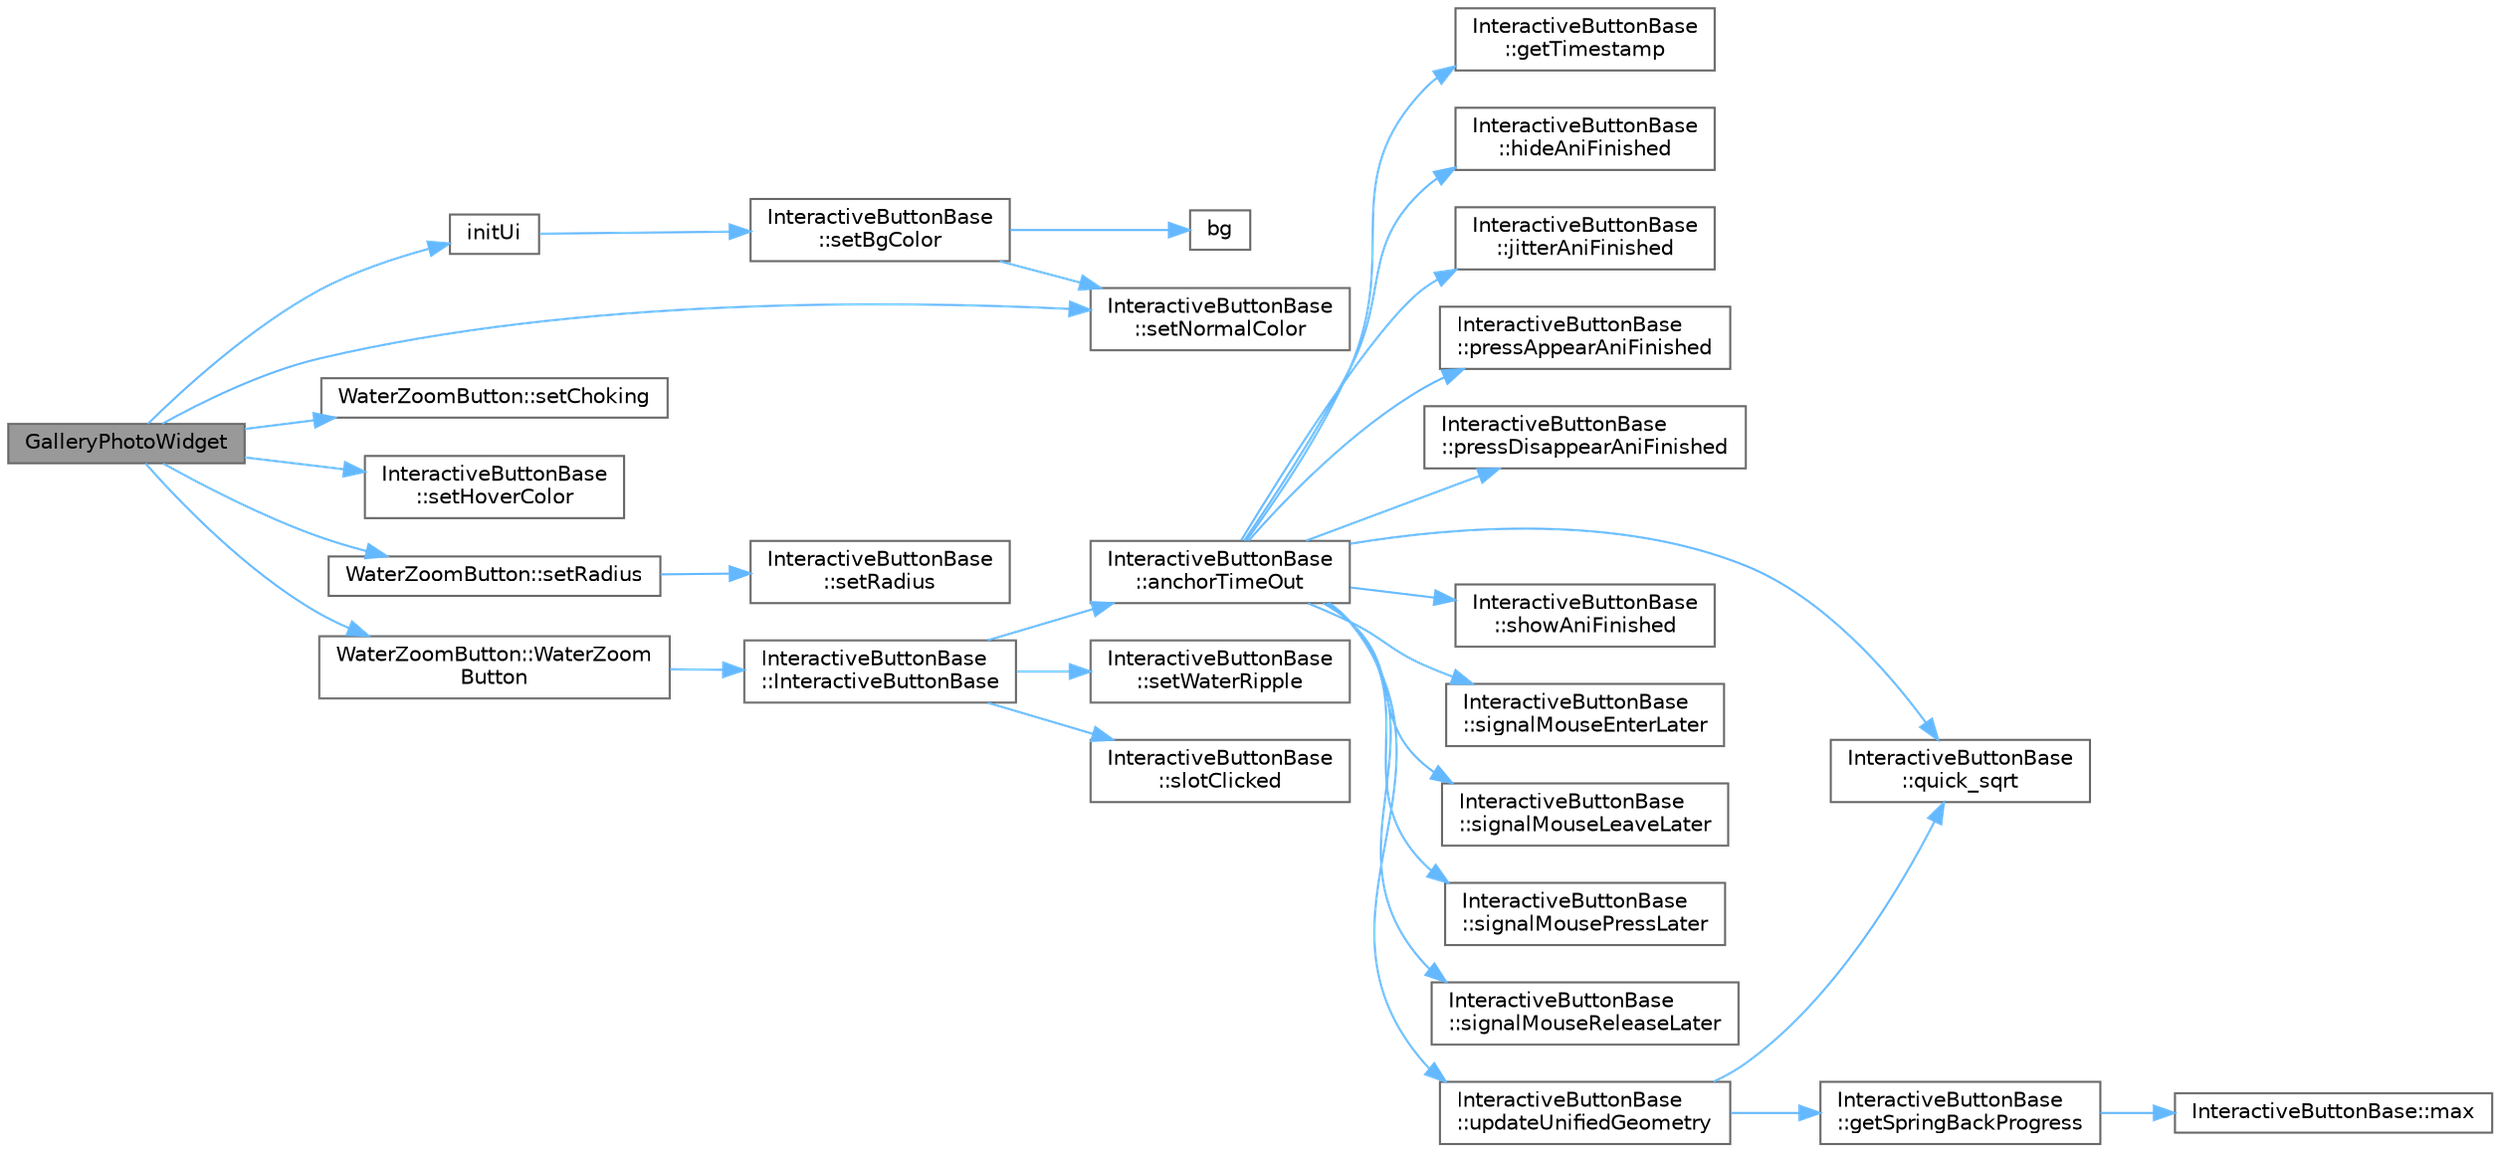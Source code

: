 digraph "GalleryPhotoWidget"
{
 // LATEX_PDF_SIZE
  bgcolor="transparent";
  edge [fontname=Helvetica,fontsize=10,labelfontname=Helvetica,labelfontsize=10];
  node [fontname=Helvetica,fontsize=10,shape=box,height=0.2,width=0.4];
  rankdir="LR";
  Node1 [id="Node000001",label="GalleryPhotoWidget",height=0.2,width=0.4,color="gray40", fillcolor="grey60", style="filled", fontcolor="black",tooltip="构造函数，初始化照片卡片控件"];
  Node1 -> Node2 [id="edge1_Node000001_Node000002",color="steelblue1",style="solid",tooltip=" "];
  Node2 [id="Node000002",label="initUi",height=0.2,width=0.4,color="grey40", fillcolor="white", style="filled",URL="$class_gallery_photo_widget.html#afba6e95967cc3eb25fd518f7bde6ec04",tooltip="初始化界面"];
  Node2 -> Node3 [id="edge2_Node000002_Node000003",color="steelblue1",style="solid",tooltip=" "];
  Node3 [id="Node000003",label="InteractiveButtonBase\l::setBgColor",height=0.2,width=0.4,color="grey40", fillcolor="white", style="filled",URL="$class_interactive_button_base.html#aa515502b4471f7e936e64264fecb39be",tooltip="设置背景颜色"];
  Node3 -> Node4 [id="edge3_Node000003_Node000004",color="steelblue1",style="solid",tooltip=" "];
  Node4 [id="Node000004",label="bg",height=0.2,width=0.4,color="grey40", fillcolor="white", style="filled",URL="$color_8h.html#ae85aa6f7e0b7a5f146778c0c92c70921",tooltip="Creates a text style from the background color."];
  Node3 -> Node5 [id="edge4_Node000003_Node000005",color="steelblue1",style="solid",tooltip=" "];
  Node5 [id="Node000005",label="InteractiveButtonBase\l::setNormalColor",height=0.2,width=0.4,color="grey40", fillcolor="white", style="filled",URL="$class_interactive_button_base.html#adf3e97daa6c48185c141b0af7ca48de8",tooltip="设置默认背景颜色"];
  Node1 -> Node6 [id="edge5_Node000001_Node000006",color="steelblue1",style="solid",tooltip=" "];
  Node6 [id="Node000006",label="WaterZoomButton::setChoking",height=0.2,width=0.4,color="grey40", fillcolor="white", style="filled",URL="$class_water_zoom_button.html#ab1793712fffd83c89699e68a62390b72",tooltip="设置 choking 值（向内缩进的长度）"];
  Node1 -> Node7 [id="edge6_Node000001_Node000007",color="steelblue1",style="solid",tooltip=" "];
  Node7 [id="Node000007",label="InteractiveButtonBase\l::setHoverColor",height=0.2,width=0.4,color="grey40", fillcolor="white", style="filled",URL="$class_interactive_button_base.html#a58fe70883c04215f32ed9128df6a5677",tooltip="设置悬浮背景颜色"];
  Node1 -> Node5 [id="edge7_Node000001_Node000005",color="steelblue1",style="solid",tooltip=" "];
  Node1 -> Node8 [id="edge8_Node000001_Node000008",color="steelblue1",style="solid",tooltip=" "];
  Node8 [id="Node000008",label="WaterZoomButton::setRadius",height=0.2,width=0.4,color="grey40", fillcolor="white", style="filled",URL="$class_water_zoom_button.html#a75db7c58d5cd396193d3a4f1067fe945",tooltip="设置按钮的圆角半径"];
  Node8 -> Node9 [id="edge9_Node000008_Node000009",color="steelblue1",style="solid",tooltip=" "];
  Node9 [id="Node000009",label="InteractiveButtonBase\l::setRadius",height=0.2,width=0.4,color="grey40", fillcolor="white", style="filled",URL="$class_interactive_button_base.html#a3ab7a66530eda0ea9d26faf911054e15",tooltip="设置圆角半径"];
  Node1 -> Node10 [id="edge10_Node000001_Node000010",color="steelblue1",style="solid",tooltip=" "];
  Node10 [id="Node000010",label="WaterZoomButton::WaterZoom\lButton",height=0.2,width=0.4,color="grey40", fillcolor="white", style="filled",URL="$class_water_zoom_button.html#a1e0e31836386f06150879536d24fb281",tooltip="构造函数，初始化 WaterZoomButton"];
  Node10 -> Node11 [id="edge11_Node000010_Node000011",color="steelblue1",style="solid",tooltip=" "];
  Node11 [id="Node000011",label="InteractiveButtonBase\l::InteractiveButtonBase",height=0.2,width=0.4,color="grey40", fillcolor="white", style="filled",URL="$class_interactive_button_base.html#ab3e99b906240474b3d0333df4abef46a",tooltip="构造函数，初始化交互式按钮"];
  Node11 -> Node12 [id="edge12_Node000011_Node000012",color="steelblue1",style="solid",tooltip=" "];
  Node12 [id="Node000012",label="InteractiveButtonBase\l::anchorTimeOut",height=0.2,width=0.4,color="grey40", fillcolor="white", style="filled",URL="$class_interactive_button_base.html#a2d931d31fd686e9038f836548352edb7",tooltip="锚点定时器超时"];
  Node12 -> Node13 [id="edge13_Node000012_Node000013",color="steelblue1",style="solid",tooltip=" "];
  Node13 [id="Node000013",label="InteractiveButtonBase\l::getTimestamp",height=0.2,width=0.4,color="grey40", fillcolor="white", style="filled",URL="$class_interactive_button_base.html#ac736b96b79fa9899eda7c580f430325c",tooltip="获取现行时间戳，13位，精确到毫秒"];
  Node12 -> Node14 [id="edge14_Node000012_Node000014",color="steelblue1",style="solid",tooltip=" "];
  Node14 [id="Node000014",label="InteractiveButtonBase\l::hideAniFinished",height=0.2,width=0.4,color="grey40", fillcolor="white", style="filled",URL="$class_interactive_button_base.html#a51cc66fe81f171550974eacc22bae2f9",tooltip="前景消失动画完成"];
  Node12 -> Node15 [id="edge15_Node000012_Node000015",color="steelblue1",style="solid",tooltip=" "];
  Node15 [id="Node000015",label="InteractiveButtonBase\l::jitterAniFinished",height=0.2,width=0.4,color="grey40", fillcolor="white", style="filled",URL="$class_interactive_button_base.html#a2963db7ff4c134a4ba6a5ba8599ff4a4",tooltip="抖动动画完成"];
  Node12 -> Node16 [id="edge16_Node000012_Node000016",color="steelblue1",style="solid",tooltip=" "];
  Node16 [id="Node000016",label="InteractiveButtonBase\l::pressAppearAniFinished",height=0.2,width=0.4,color="grey40", fillcolor="white", style="filled",URL="$class_interactive_button_base.html#a4afae63a8a626318b843306774d2c973",tooltip="按下出现动画完成"];
  Node12 -> Node17 [id="edge17_Node000012_Node000017",color="steelblue1",style="solid",tooltip=" "];
  Node17 [id="Node000017",label="InteractiveButtonBase\l::pressDisappearAniFinished",height=0.2,width=0.4,color="grey40", fillcolor="white", style="filled",URL="$class_interactive_button_base.html#a0db4492b0184bd3f11b66550977c3ec5",tooltip="按下消失动画完成"];
  Node12 -> Node18 [id="edge18_Node000012_Node000018",color="steelblue1",style="solid",tooltip=" "];
  Node18 [id="Node000018",label="InteractiveButtonBase\l::quick_sqrt",height=0.2,width=0.4,color="grey40", fillcolor="white", style="filled",URL="$class_interactive_button_base.html#a16f10c17ca41d32cc83d46f621de3d91",tooltip="快速计算平方根"];
  Node12 -> Node19 [id="edge19_Node000012_Node000019",color="steelblue1",style="solid",tooltip=" "];
  Node19 [id="Node000019",label="InteractiveButtonBase\l::showAniFinished",height=0.2,width=0.4,color="grey40", fillcolor="white", style="filled",URL="$class_interactive_button_base.html#a0d99e33b92f8270fc3171989c396cc02",tooltip="前景出现动画完成"];
  Node12 -> Node20 [id="edge20_Node000012_Node000020",color="steelblue1",style="solid",tooltip=" "];
  Node20 [id="Node000020",label="InteractiveButtonBase\l::signalMouseEnterLater",height=0.2,width=0.4,color="grey40", fillcolor="white", style="filled",URL="$class_interactive_button_base.html#abf1024a34558201599d1473c229fa8f4",tooltip="鼠标进入延迟信号"];
  Node12 -> Node21 [id="edge21_Node000012_Node000021",color="steelblue1",style="solid",tooltip=" "];
  Node21 [id="Node000021",label="InteractiveButtonBase\l::signalMouseLeaveLater",height=0.2,width=0.4,color="grey40", fillcolor="white", style="filled",URL="$class_interactive_button_base.html#a8de36a914fde9f2ce74f345f9bd8d00a",tooltip="鼠标离开延迟信号"];
  Node12 -> Node22 [id="edge22_Node000012_Node000022",color="steelblue1",style="solid",tooltip=" "];
  Node22 [id="Node000022",label="InteractiveButtonBase\l::signalMousePressLater",height=0.2,width=0.4,color="grey40", fillcolor="white", style="filled",URL="$class_interactive_button_base.html#afe487972a17934c5b11353abd960ae68",tooltip="鼠标按下延迟信号"];
  Node12 -> Node23 [id="edge23_Node000012_Node000023",color="steelblue1",style="solid",tooltip=" "];
  Node23 [id="Node000023",label="InteractiveButtonBase\l::signalMouseReleaseLater",height=0.2,width=0.4,color="grey40", fillcolor="white", style="filled",URL="$class_interactive_button_base.html#adcd498f40ac0dc52db076ccc897c0b18",tooltip="鼠标松开延迟信号"];
  Node12 -> Node24 [id="edge24_Node000012_Node000024",color="steelblue1",style="solid",tooltip=" "];
  Node24 [id="Node000024",label="InteractiveButtonBase\l::updateUnifiedGeometry",height=0.2,width=0.4,color="grey40", fillcolor="white", style="filled",URL="$class_interactive_button_base.html#ae6f9032cacb7ea8bb9e13208fb2d23a8",tooltip="更新统一绘制区域"];
  Node24 -> Node25 [id="edge25_Node000024_Node000025",color="steelblue1",style="solid",tooltip=" "];
  Node25 [id="Node000025",label="InteractiveButtonBase\l::getSpringBackProgress",height=0.2,width=0.4,color="grey40", fillcolor="white", style="filled",URL="$class_interactive_button_base.html#a9d384b4097254206b6f293957386298e",tooltip="获取回弹动画进度"];
  Node25 -> Node26 [id="edge26_Node000025_Node000026",color="steelblue1",style="solid",tooltip=" "];
  Node26 [id="Node000026",label="InteractiveButtonBase::max",height=0.2,width=0.4,color="grey40", fillcolor="white", style="filled",URL="$class_interactive_button_base.html#a5f0ec151b65b2c048b57992b9814a3ae",tooltip="获取最大值"];
  Node24 -> Node18 [id="edge27_Node000024_Node000018",color="steelblue1",style="solid",tooltip=" "];
  Node11 -> Node27 [id="edge28_Node000011_Node000027",color="steelblue1",style="solid",tooltip=" "];
  Node27 [id="Node000027",label="InteractiveButtonBase\l::setWaterRipple",height=0.2,width=0.4,color="grey40", fillcolor="white", style="filled",URL="$class_interactive_button_base.html#a4423cd1339a1b0654268aa2fdc0e1c15",tooltip="设置水波纹动画是否启用"];
  Node11 -> Node28 [id="edge29_Node000011_Node000028",color="steelblue1",style="solid",tooltip=" "];
  Node28 [id="Node000028",label="InteractiveButtonBase\l::slotClicked",height=0.2,width=0.4,color="grey40", fillcolor="white", style="filled",URL="$class_interactive_button_base.html#a15b96eb5e6f347712ff11a99d361941f",tooltip="处理点击事件"];
}
